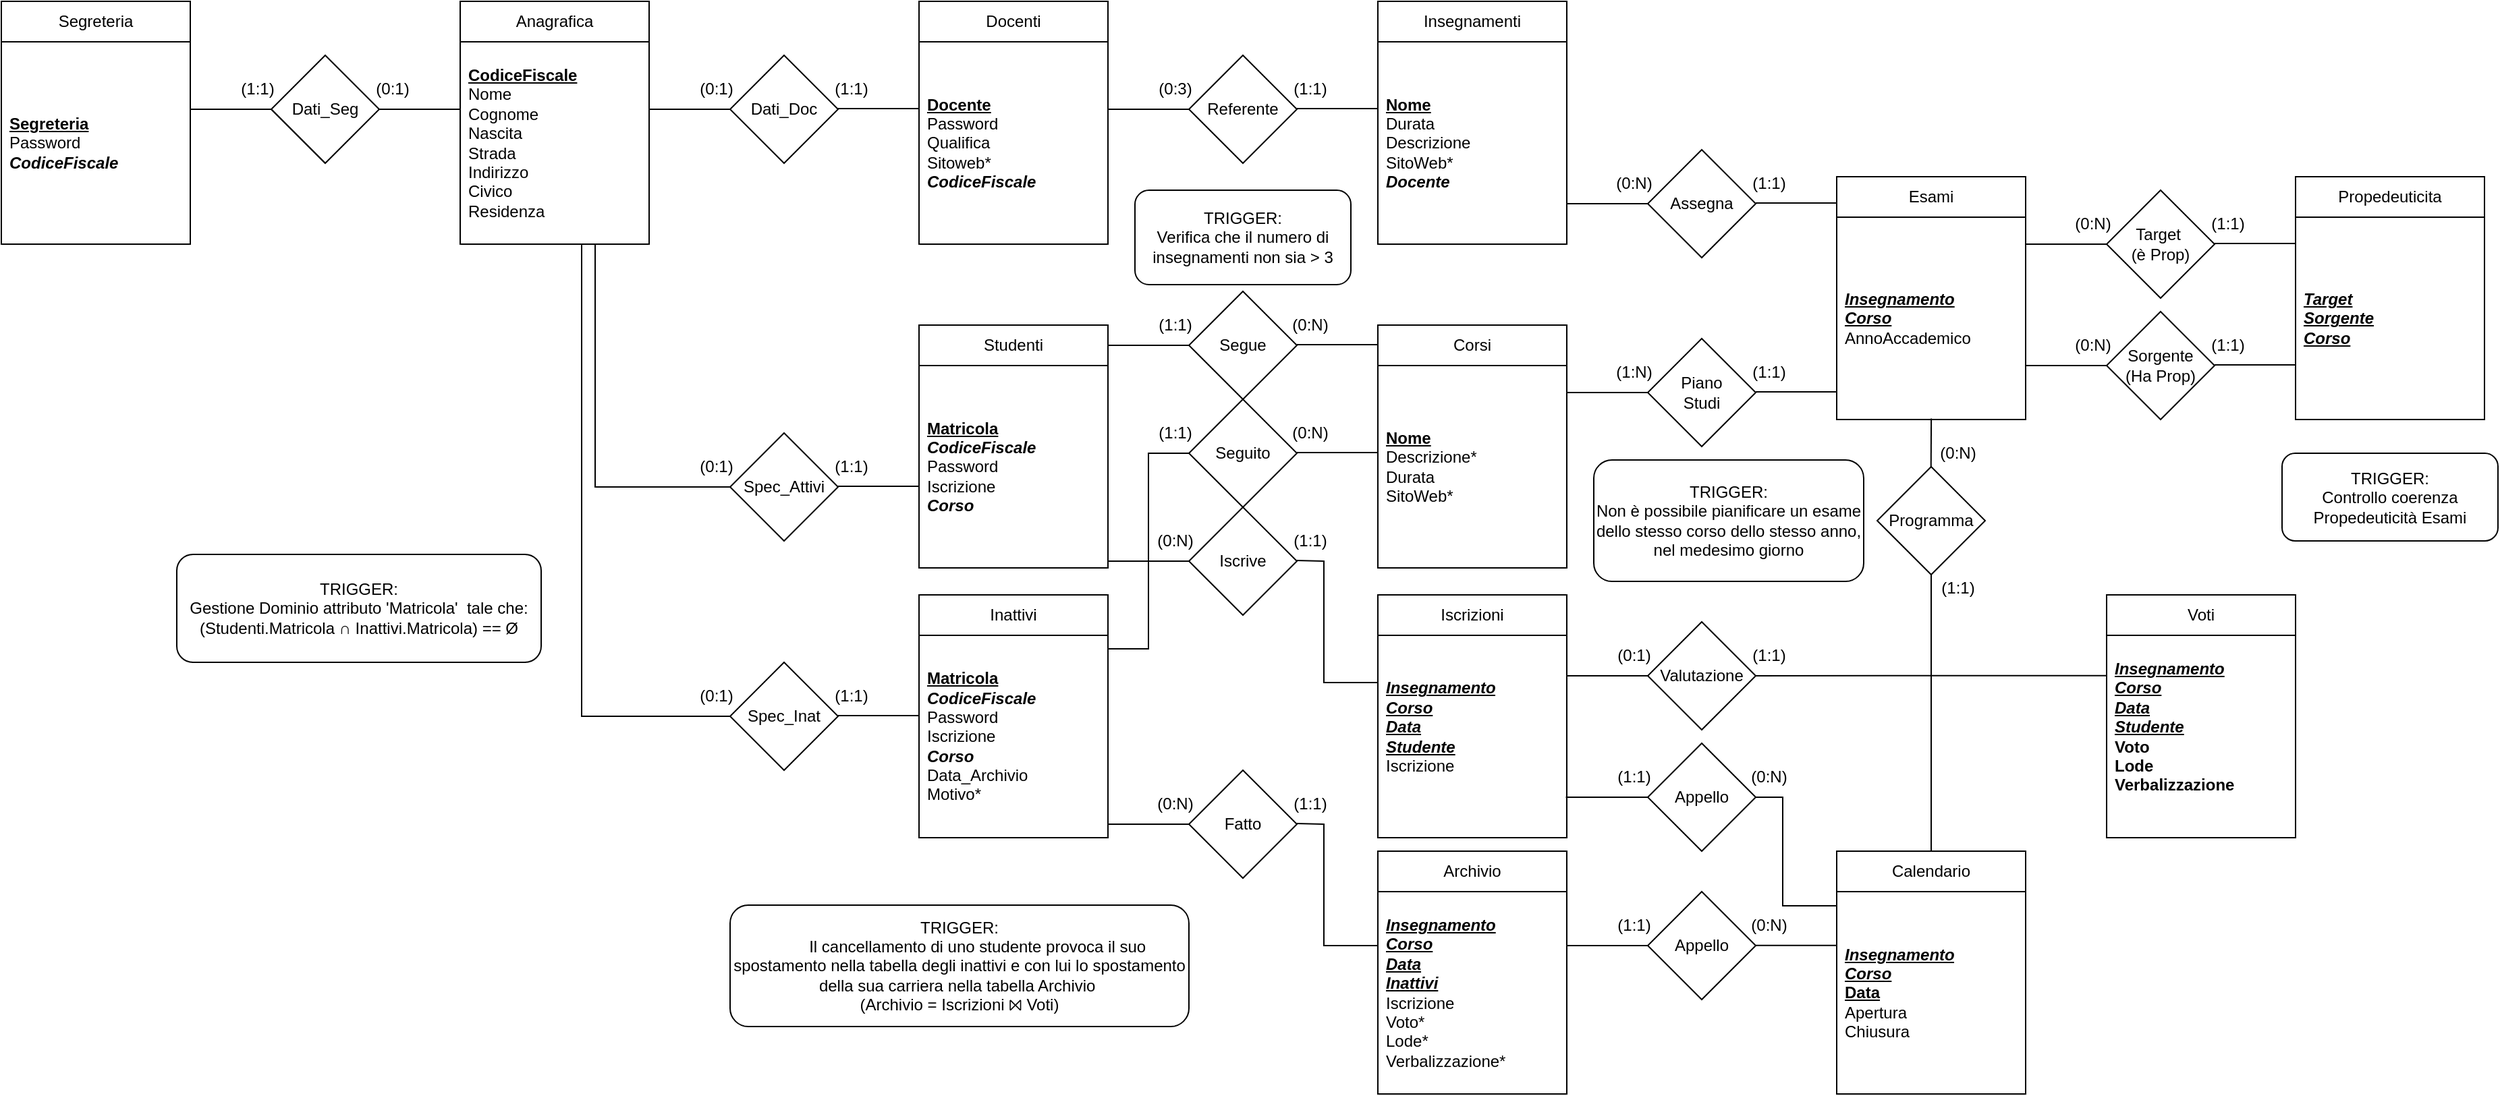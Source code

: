 <mxfile version="21.7.2" type="github">
  <diagram name="Pagina-1" id="aigSdx5Djes0g_Ur09qG">
    <mxGraphModel dx="1687" dy="911" grid="1" gridSize="10" guides="1" tooltips="1" connect="1" arrows="1" fold="1" page="1" pageScale="1" pageWidth="1100" pageHeight="850" math="0" shadow="0">
      <root>
        <mxCell id="0" />
        <mxCell id="1" parent="0" />
        <mxCell id="5jeptjNZS5MFGglba8kD-1" value="Anagrafica" style="swimlane;fontStyle=0;childLayout=stackLayout;horizontal=1;startSize=30;horizontalStack=0;resizeParent=1;resizeParentMax=0;resizeLast=0;collapsible=1;marginBottom=0;whiteSpace=wrap;html=1;" parent="1" vertex="1">
          <mxGeometry x="510" y="20" width="140" height="180" as="geometry" />
        </mxCell>
        <mxCell id="5jeptjNZS5MFGglba8kD-2" value="&lt;div&gt;&lt;u&gt;&lt;b&gt;CodiceFiscale&lt;/b&gt;&lt;/u&gt;&lt;/div&gt;&lt;div&gt;Nome&lt;/div&gt;&lt;div&gt;Cognome&lt;/div&gt;&lt;div&gt;Nascita&lt;/div&gt;&lt;div&gt;Strada&lt;/div&gt;&lt;div&gt;Indirizzo&lt;br&gt;&lt;/div&gt;&lt;div&gt;Civico&lt;/div&gt;&lt;div&gt;Residenza&lt;/div&gt;" style="text;strokeColor=none;fillColor=none;align=left;verticalAlign=middle;spacingLeft=4;spacingRight=4;overflow=hidden;points=[[0,0.5],[1,0.5]];portConstraint=eastwest;rotatable=0;whiteSpace=wrap;html=1;" parent="5jeptjNZS5MFGglba8kD-1" vertex="1">
          <mxGeometry y="30" width="140" height="150" as="geometry" />
        </mxCell>
        <mxCell id="5jeptjNZS5MFGglba8kD-7" value="Corsi" style="swimlane;fontStyle=0;childLayout=stackLayout;horizontal=1;startSize=30;horizontalStack=0;resizeParent=1;resizeParentMax=0;resizeLast=0;collapsible=1;marginBottom=0;whiteSpace=wrap;html=1;" parent="1" vertex="1">
          <mxGeometry x="1190" y="260" width="140" height="180" as="geometry" />
        </mxCell>
        <mxCell id="5jeptjNZS5MFGglba8kD-8" value="&lt;div&gt;&lt;u&gt;&lt;b&gt;Nome&lt;/b&gt;&lt;/u&gt;&lt;/div&gt;&lt;div&gt;Descrizione*&lt;/div&gt;&lt;div&gt;Durata&lt;/div&gt;&lt;div&gt;SitoWeb*&lt;br&gt;&lt;/div&gt;" style="text;strokeColor=none;fillColor=none;align=left;verticalAlign=middle;spacingLeft=4;spacingRight=4;overflow=hidden;points=[[0,0.5],[1,0.5]];portConstraint=eastwest;rotatable=0;whiteSpace=wrap;html=1;" parent="5jeptjNZS5MFGglba8kD-7" vertex="1">
          <mxGeometry y="30" width="140" height="150" as="geometry" />
        </mxCell>
        <mxCell id="5jeptjNZS5MFGglba8kD-9" value="Studenti" style="swimlane;fontStyle=0;childLayout=stackLayout;horizontal=1;startSize=30;horizontalStack=0;resizeParent=1;resizeParentMax=0;resizeLast=0;collapsible=1;marginBottom=0;whiteSpace=wrap;html=1;" parent="1" vertex="1">
          <mxGeometry x="850" y="260" width="140" height="180" as="geometry" />
        </mxCell>
        <mxCell id="icdrcerb1lxKCnP7kqdp-1" value="&lt;div&gt;&lt;u&gt;&lt;b&gt;Matricola&lt;/b&gt;&lt;br&gt;&lt;/u&gt;&lt;/div&gt;&lt;div&gt;&lt;i&gt;&lt;b&gt;CodiceFiscale&lt;u&gt;&lt;br&gt;&lt;/u&gt;&lt;/b&gt;&lt;/i&gt;&lt;/div&gt;&lt;div&gt;&lt;div&gt;Password&lt;br&gt;&lt;/div&gt;&lt;div&gt;Iscrizione&lt;/div&gt;&lt;div&gt;&lt;i&gt;&lt;b&gt;Corso&lt;/b&gt;&lt;/i&gt;&lt;/div&gt;&lt;/div&gt;" style="text;strokeColor=none;fillColor=none;align=left;verticalAlign=middle;spacingLeft=4;spacingRight=4;overflow=hidden;points=[[0,0.5],[1,0.5]];portConstraint=eastwest;rotatable=0;whiteSpace=wrap;html=1;" vertex="1" parent="5jeptjNZS5MFGglba8kD-9">
          <mxGeometry y="30" width="140" height="150" as="geometry" />
        </mxCell>
        <mxCell id="5jeptjNZS5MFGglba8kD-12" value="Segreteria" style="swimlane;fontStyle=0;childLayout=stackLayout;horizontal=1;startSize=30;horizontalStack=0;resizeParent=1;resizeParentMax=0;resizeLast=0;collapsible=1;marginBottom=0;whiteSpace=wrap;html=1;" parent="1" vertex="1">
          <mxGeometry x="170" y="20" width="140" height="180" as="geometry" />
        </mxCell>
        <mxCell id="5jeptjNZS5MFGglba8kD-13" value="&lt;div&gt;&lt;u&gt;&lt;b&gt;Segreteria&lt;/b&gt;&lt;/u&gt;&lt;br&gt;&lt;/div&gt;&lt;div&gt;Password&lt;b&gt;&lt;br&gt;&lt;/b&gt;&lt;/div&gt;&lt;div&gt;&lt;b&gt;&lt;i&gt;CodiceFiscale&lt;/i&gt;&lt;/b&gt;&lt;br&gt;&lt;/div&gt;" style="text;strokeColor=none;fillColor=none;align=left;verticalAlign=middle;spacingLeft=4;spacingRight=4;overflow=hidden;points=[[0,0.5],[1,0.5]];portConstraint=eastwest;rotatable=0;whiteSpace=wrap;html=1;" parent="5jeptjNZS5MFGglba8kD-12" vertex="1">
          <mxGeometry y="30" width="140" height="150" as="geometry" />
        </mxCell>
        <mxCell id="5jeptjNZS5MFGglba8kD-14" value="Docenti" style="swimlane;fontStyle=0;childLayout=stackLayout;horizontal=1;startSize=30;horizontalStack=0;resizeParent=1;resizeParentMax=0;resizeLast=0;collapsible=1;marginBottom=0;whiteSpace=wrap;html=1;" parent="1" vertex="1">
          <mxGeometry x="850" y="20" width="140" height="180" as="geometry" />
        </mxCell>
        <mxCell id="5jeptjNZS5MFGglba8kD-15" value="&lt;div&gt;&lt;u&gt;&lt;b&gt;Docente&lt;/b&gt;&lt;/u&gt;&lt;br&gt;&lt;/div&gt;&lt;div&gt;Password&lt;/div&gt;&lt;div&gt;Qualifica&lt;/div&gt;&lt;div&gt;Sitoweb*&lt;br&gt;&lt;/div&gt;&lt;div&gt;&lt;i&gt;&lt;b&gt;CodiceFiscale&lt;/b&gt;&lt;/i&gt;&lt;br&gt;&lt;/div&gt;" style="text;strokeColor=none;fillColor=none;align=left;verticalAlign=middle;spacingLeft=4;spacingRight=4;overflow=hidden;points=[[0,0.5],[1,0.5]];portConstraint=eastwest;rotatable=0;whiteSpace=wrap;html=1;" parent="5jeptjNZS5MFGglba8kD-14" vertex="1">
          <mxGeometry y="30" width="140" height="150" as="geometry" />
        </mxCell>
        <mxCell id="5jeptjNZS5MFGglba8kD-16" value="Insegnamenti" style="swimlane;fontStyle=0;childLayout=stackLayout;horizontal=1;startSize=30;horizontalStack=0;resizeParent=1;resizeParentMax=0;resizeLast=0;collapsible=1;marginBottom=0;whiteSpace=wrap;html=1;" parent="1" vertex="1">
          <mxGeometry x="1190" y="20" width="140" height="180" as="geometry" />
        </mxCell>
        <mxCell id="5jeptjNZS5MFGglba8kD-17" value="&lt;div&gt;&lt;b&gt;&lt;u&gt;Nome&lt;/u&gt;&lt;/b&gt;&lt;br&gt;&lt;/div&gt;&lt;div&gt;Durata&lt;/div&gt;&lt;div&gt;Descrizione&lt;/div&gt;&lt;div&gt;SitoWeb*&lt;br&gt;&lt;/div&gt;&lt;div&gt;&lt;i&gt;&lt;b&gt;Docente&lt;/b&gt;&lt;/i&gt;&lt;br&gt;&lt;/div&gt;" style="text;strokeColor=none;fillColor=none;align=left;verticalAlign=middle;spacingLeft=4;spacingRight=4;overflow=hidden;points=[[0,0.5],[1,0.5]];portConstraint=eastwest;rotatable=0;whiteSpace=wrap;html=1;" parent="5jeptjNZS5MFGglba8kD-16" vertex="1">
          <mxGeometry y="30" width="140" height="150" as="geometry" />
        </mxCell>
        <mxCell id="5jeptjNZS5MFGglba8kD-18" value="Esami" style="swimlane;fontStyle=0;childLayout=stackLayout;horizontal=1;startSize=30;horizontalStack=0;resizeParent=1;resizeParentMax=0;resizeLast=0;collapsible=1;marginBottom=0;whiteSpace=wrap;html=1;" parent="1" vertex="1">
          <mxGeometry x="1530" y="150" width="140" height="180" as="geometry" />
        </mxCell>
        <mxCell id="5jeptjNZS5MFGglba8kD-19" value="&lt;div&gt;&lt;i&gt;&lt;u&gt;&lt;b&gt;Insegnamento&lt;/b&gt;&lt;/u&gt;&lt;/i&gt;&lt;/div&gt;&lt;div&gt;&lt;i&gt;&lt;u&gt;&lt;b&gt;Corso&lt;/b&gt;&lt;/u&gt;&lt;/i&gt;&lt;/div&gt;&lt;div&gt;AnnoAccademico&lt;br&gt;&lt;/div&gt;" style="text;strokeColor=none;fillColor=none;align=left;verticalAlign=middle;spacingLeft=4;spacingRight=4;overflow=hidden;points=[[0,0.5],[1,0.5]];portConstraint=eastwest;rotatable=0;whiteSpace=wrap;html=1;" parent="5jeptjNZS5MFGglba8kD-18" vertex="1">
          <mxGeometry y="30" width="140" height="150" as="geometry" />
        </mxCell>
        <mxCell id="5jeptjNZS5MFGglba8kD-20" value="Propedeuticita" style="swimlane;fontStyle=0;childLayout=stackLayout;horizontal=1;startSize=30;horizontalStack=0;resizeParent=1;resizeParentMax=0;resizeLast=0;collapsible=1;marginBottom=0;whiteSpace=wrap;html=1;" parent="1" vertex="1">
          <mxGeometry x="1870" y="150" width="140" height="180" as="geometry" />
        </mxCell>
        <mxCell id="5jeptjNZS5MFGglba8kD-21" value="&lt;div&gt;&lt;i&gt;&lt;u&gt;&lt;b&gt;Target&lt;/b&gt;&lt;/u&gt;&lt;/i&gt;&lt;/div&gt;&lt;div&gt;&lt;div&gt;&lt;i&gt;&lt;u&gt;&lt;b&gt;Sorgente&lt;/b&gt;&lt;/u&gt;&lt;/i&gt;&lt;/div&gt;&lt;div&gt;&lt;i&gt;&lt;u&gt;&lt;b&gt;Corso&lt;/b&gt;&lt;/u&gt;&lt;/i&gt;&lt;/div&gt;&lt;/div&gt;" style="text;strokeColor=none;fillColor=none;align=left;verticalAlign=middle;spacingLeft=4;spacingRight=4;overflow=hidden;points=[[0,0.5],[1,0.5]];portConstraint=eastwest;rotatable=0;whiteSpace=wrap;html=1;" parent="5jeptjNZS5MFGglba8kD-20" vertex="1">
          <mxGeometry y="30" width="140" height="150" as="geometry" />
        </mxCell>
        <mxCell id="5jeptjNZS5MFGglba8kD-23" value="Calendario" style="swimlane;fontStyle=0;childLayout=stackLayout;horizontal=1;startSize=30;horizontalStack=0;resizeParent=1;resizeParentMax=0;resizeLast=0;collapsible=1;marginBottom=0;whiteSpace=wrap;html=1;" parent="1" vertex="1">
          <mxGeometry x="1530" y="650" width="140" height="180" as="geometry" />
        </mxCell>
        <mxCell id="5jeptjNZS5MFGglba8kD-24" value="&lt;div&gt;&lt;i&gt;&lt;u&gt;&lt;b&gt;Insegnamento&lt;/b&gt;&lt;/u&gt;&lt;/i&gt;&lt;/div&gt;&lt;div&gt;&lt;i&gt;&lt;u&gt;&lt;b&gt;Corso&lt;br&gt;&lt;/b&gt;&lt;/u&gt;&lt;/i&gt;&lt;/div&gt;&lt;div&gt;&lt;u&gt;&lt;b&gt;Data&lt;/b&gt;&lt;/u&gt;&lt;/div&gt;&lt;div&gt;Apertura&lt;/div&gt;&lt;div&gt;Chiusura&lt;i&gt;&lt;u&gt;&lt;b&gt;&lt;br&gt;&lt;/b&gt;&lt;/u&gt;&lt;/i&gt;&lt;/div&gt;" style="text;strokeColor=none;fillColor=none;align=left;verticalAlign=middle;spacingLeft=4;spacingRight=4;overflow=hidden;points=[[0,0.5],[1,0.5]];portConstraint=eastwest;rotatable=0;whiteSpace=wrap;html=1;" parent="5jeptjNZS5MFGglba8kD-23" vertex="1">
          <mxGeometry y="30" width="140" height="150" as="geometry" />
        </mxCell>
        <mxCell id="5jeptjNZS5MFGglba8kD-25" value="Iscrizioni" style="swimlane;fontStyle=0;childLayout=stackLayout;horizontal=1;startSize=30;horizontalStack=0;resizeParent=1;resizeParentMax=0;resizeLast=0;collapsible=1;marginBottom=0;whiteSpace=wrap;html=1;" parent="1" vertex="1">
          <mxGeometry x="1190" y="460" width="140" height="180" as="geometry" />
        </mxCell>
        <mxCell id="5jeptjNZS5MFGglba8kD-26" value="&lt;div&gt;&lt;i&gt;&lt;u&gt;&lt;b&gt;Insegnamento&lt;/b&gt;&lt;/u&gt;&lt;/i&gt;&lt;/div&gt;&lt;div&gt;&lt;i&gt;&lt;u&gt;&lt;b&gt;Corso&lt;br&gt;&lt;/b&gt;&lt;/u&gt;&lt;/i&gt;&lt;/div&gt;&lt;div&gt;&lt;i&gt;&lt;u&gt;&lt;b&gt;Data&lt;/b&gt;&lt;/u&gt;&lt;/i&gt;&lt;/div&gt;&lt;div&gt;&lt;i&gt;&lt;u&gt;&lt;b&gt;Studente&lt;br&gt;&lt;/b&gt;&lt;/u&gt;&lt;/i&gt;&lt;/div&gt;&lt;div&gt;Iscrizione&lt;/div&gt;&lt;div&gt;&lt;br&gt;&lt;/div&gt;" style="text;strokeColor=none;fillColor=none;align=left;verticalAlign=middle;spacingLeft=4;spacingRight=4;overflow=hidden;points=[[0,0.5],[1,0.5]];portConstraint=eastwest;rotatable=0;whiteSpace=wrap;html=1;" parent="5jeptjNZS5MFGglba8kD-25" vertex="1">
          <mxGeometry y="30" width="140" height="150" as="geometry" />
        </mxCell>
        <mxCell id="5jeptjNZS5MFGglba8kD-27" value="Inattivi" style="swimlane;fontStyle=0;childLayout=stackLayout;horizontal=1;startSize=30;horizontalStack=0;resizeParent=1;resizeParentMax=0;resizeLast=0;collapsible=1;marginBottom=0;whiteSpace=wrap;html=1;" parent="1" vertex="1">
          <mxGeometry x="850" y="460" width="140" height="180" as="geometry" />
        </mxCell>
        <mxCell id="5jeptjNZS5MFGglba8kD-28" value="&lt;div&gt;&lt;div&gt;&lt;u&gt;&lt;b&gt;Matricola&lt;/b&gt;&lt;br&gt;&lt;/u&gt;&lt;/div&gt;&lt;div&gt;&lt;i&gt;&lt;b&gt;CodiceFiscale&lt;u&gt;&lt;br&gt;&lt;/u&gt;&lt;/b&gt;&lt;/i&gt;&lt;/div&gt;&lt;div&gt;&lt;div&gt;Password&lt;br&gt;&lt;/div&gt;&lt;div&gt;Iscrizione&lt;/div&gt;&lt;div&gt;&lt;i&gt;&lt;b&gt;Corso&lt;/b&gt;&lt;/i&gt;&lt;/div&gt;&lt;/div&gt;&lt;/div&gt;&lt;div&gt;Data_Archivio&lt;/div&gt;&lt;div&gt;Motivo*&lt;br&gt;&lt;/div&gt;" style="text;strokeColor=none;fillColor=none;align=left;verticalAlign=middle;spacingLeft=4;spacingRight=4;overflow=hidden;points=[[0,0.5],[1,0.5]];portConstraint=eastwest;rotatable=0;whiteSpace=wrap;html=1;" parent="5jeptjNZS5MFGglba8kD-27" vertex="1">
          <mxGeometry y="30" width="140" height="150" as="geometry" />
        </mxCell>
        <mxCell id="5jeptjNZS5MFGglba8kD-29" value="Archivio" style="swimlane;fontStyle=0;childLayout=stackLayout;horizontal=1;startSize=30;horizontalStack=0;resizeParent=1;resizeParentMax=0;resizeLast=0;collapsible=1;marginBottom=0;whiteSpace=wrap;html=1;" parent="1" vertex="1">
          <mxGeometry x="1190" y="650" width="140" height="180" as="geometry" />
        </mxCell>
        <mxCell id="5jeptjNZS5MFGglba8kD-30" value="&lt;div&gt;&lt;i&gt;&lt;u&gt;&lt;b&gt;Insegnamento&lt;/b&gt;&lt;/u&gt;&lt;/i&gt;&lt;/div&gt;&lt;div&gt;&lt;i&gt;&lt;u&gt;&lt;b&gt;Corso&lt;br&gt;&lt;/b&gt;&lt;/u&gt;&lt;/i&gt;&lt;/div&gt;&lt;div&gt;&lt;i&gt;&lt;u&gt;&lt;b&gt;Data&lt;/b&gt;&lt;/u&gt;&lt;/i&gt;&lt;/div&gt;&lt;div&gt;&lt;i&gt;&lt;u&gt;&lt;b&gt;Inattivi&lt;br&gt;&lt;/b&gt;&lt;/u&gt;&lt;/i&gt;&lt;/div&gt;&lt;div&gt;Iscrizione&lt;i&gt;&lt;u&gt;&lt;b&gt;&lt;br&gt;&lt;/b&gt;&lt;/u&gt;&lt;/i&gt;&lt;/div&gt;&lt;div&gt;Voto*&lt;/div&gt;&lt;div&gt;Lode*&lt;/div&gt;&lt;div&gt;Verbalizzazione*&lt;i&gt;&lt;u&gt;&lt;b&gt;&lt;br&gt;&lt;/b&gt;&lt;/u&gt;&lt;/i&gt;&lt;/div&gt;" style="text;strokeColor=none;fillColor=none;align=left;verticalAlign=middle;spacingLeft=4;spacingRight=4;overflow=hidden;points=[[0,0.5],[1,0.5]];portConstraint=eastwest;rotatable=0;whiteSpace=wrap;html=1;" parent="5jeptjNZS5MFGglba8kD-29" vertex="1">
          <mxGeometry y="30" width="140" height="150" as="geometry" />
        </mxCell>
        <mxCell id="5jeptjNZS5MFGglba8kD-32" value="Dati_Doc" style="rhombus;whiteSpace=wrap;html=1;" parent="1" vertex="1">
          <mxGeometry x="710" y="60" width="80" height="80" as="geometry" />
        </mxCell>
        <mxCell id="5jeptjNZS5MFGglba8kD-33" value="" style="endArrow=none;html=1;rounded=0;" parent="1" target="5jeptjNZS5MFGglba8kD-32" edge="1">
          <mxGeometry width="50" height="50" relative="1" as="geometry">
            <mxPoint x="650" y="100" as="sourcePoint" />
            <mxPoint x="700" y="50" as="targetPoint" />
          </mxGeometry>
        </mxCell>
        <mxCell id="5jeptjNZS5MFGglba8kD-34" value="" style="endArrow=none;html=1;rounded=0;" parent="1" edge="1">
          <mxGeometry width="50" height="50" relative="1" as="geometry">
            <mxPoint x="790" y="99.52" as="sourcePoint" />
            <mxPoint x="850" y="99.52" as="targetPoint" />
          </mxGeometry>
        </mxCell>
        <mxCell id="5jeptjNZS5MFGglba8kD-35" value="" style="endArrow=none;html=1;rounded=0;" parent="1" edge="1">
          <mxGeometry width="50" height="50" relative="1" as="geometry">
            <mxPoint x="610" y="200" as="sourcePoint" />
            <mxPoint x="710" y="380" as="targetPoint" />
            <Array as="points">
              <mxPoint x="610" y="380" />
              <mxPoint x="680" y="380" />
            </Array>
          </mxGeometry>
        </mxCell>
        <mxCell id="5jeptjNZS5MFGglba8kD-36" value="Spec_Attivi" style="rhombus;whiteSpace=wrap;html=1;" parent="1" vertex="1">
          <mxGeometry x="710" y="340" width="80" height="80" as="geometry" />
        </mxCell>
        <mxCell id="5jeptjNZS5MFGglba8kD-37" value="" style="endArrow=none;html=1;rounded=0;" parent="1" edge="1">
          <mxGeometry width="50" height="50" relative="1" as="geometry">
            <mxPoint x="790" y="379.52" as="sourcePoint" />
            <mxPoint x="850" y="379.52" as="targetPoint" />
          </mxGeometry>
        </mxCell>
        <mxCell id="5jeptjNZS5MFGglba8kD-40" value="Referente" style="rhombus;whiteSpace=wrap;html=1;" parent="1" vertex="1">
          <mxGeometry x="1050" y="60" width="80" height="80" as="geometry" />
        </mxCell>
        <mxCell id="5jeptjNZS5MFGglba8kD-41" value="" style="endArrow=none;html=1;rounded=0;" parent="1" target="5jeptjNZS5MFGglba8kD-40" edge="1">
          <mxGeometry width="50" height="50" relative="1" as="geometry">
            <mxPoint x="990" y="100" as="sourcePoint" />
            <mxPoint x="1040" y="50" as="targetPoint" />
          </mxGeometry>
        </mxCell>
        <mxCell id="5jeptjNZS5MFGglba8kD-42" value="" style="endArrow=none;html=1;rounded=0;" parent="1" edge="1">
          <mxGeometry width="50" height="50" relative="1" as="geometry">
            <mxPoint x="1130" y="99.52" as="sourcePoint" />
            <mxPoint x="1190" y="99.52" as="targetPoint" />
          </mxGeometry>
        </mxCell>
        <mxCell id="5jeptjNZS5MFGglba8kD-43" value="Assegna" style="rhombus;whiteSpace=wrap;html=1;" parent="1" vertex="1">
          <mxGeometry x="1390" y="130" width="80" height="80" as="geometry" />
        </mxCell>
        <mxCell id="5jeptjNZS5MFGglba8kD-44" value="" style="endArrow=none;html=1;rounded=0;" parent="1" target="5jeptjNZS5MFGglba8kD-43" edge="1">
          <mxGeometry width="50" height="50" relative="1" as="geometry">
            <mxPoint x="1330" y="170" as="sourcePoint" />
            <mxPoint x="1380" y="120" as="targetPoint" />
          </mxGeometry>
        </mxCell>
        <mxCell id="5jeptjNZS5MFGglba8kD-45" value="" style="endArrow=none;html=1;rounded=0;" parent="1" edge="1">
          <mxGeometry width="50" height="50" relative="1" as="geometry">
            <mxPoint x="1470" y="169.52" as="sourcePoint" />
            <mxPoint x="1530" y="169.52" as="targetPoint" />
          </mxGeometry>
        </mxCell>
        <mxCell id="5jeptjNZS5MFGglba8kD-46" value="&lt;div&gt;Piano&lt;/div&gt;&lt;div&gt;Studi&lt;br&gt;&lt;/div&gt;" style="rhombus;whiteSpace=wrap;html=1;" parent="1" vertex="1">
          <mxGeometry x="1390" y="270" width="80" height="80" as="geometry" />
        </mxCell>
        <mxCell id="5jeptjNZS5MFGglba8kD-47" value="" style="endArrow=none;html=1;rounded=0;" parent="1" target="5jeptjNZS5MFGglba8kD-46" edge="1">
          <mxGeometry width="50" height="50" relative="1" as="geometry">
            <mxPoint x="1330" y="310" as="sourcePoint" />
            <mxPoint x="1380" y="260" as="targetPoint" />
          </mxGeometry>
        </mxCell>
        <mxCell id="5jeptjNZS5MFGglba8kD-48" value="" style="endArrow=none;html=1;rounded=0;" parent="1" edge="1">
          <mxGeometry width="50" height="50" relative="1" as="geometry">
            <mxPoint x="1470" y="309.52" as="sourcePoint" />
            <mxPoint x="1530" y="309.52" as="targetPoint" />
          </mxGeometry>
        </mxCell>
        <mxCell id="5jeptjNZS5MFGglba8kD-49" value="&lt;div&gt;Target&amp;nbsp;&lt;/div&gt;&lt;div&gt;(è Prop)&lt;/div&gt;" style="rhombus;whiteSpace=wrap;html=1;" parent="1" vertex="1">
          <mxGeometry x="1730" y="160" width="80" height="80" as="geometry" />
        </mxCell>
        <mxCell id="5jeptjNZS5MFGglba8kD-50" value="" style="endArrow=none;html=1;rounded=0;" parent="1" target="5jeptjNZS5MFGglba8kD-49" edge="1">
          <mxGeometry width="50" height="50" relative="1" as="geometry">
            <mxPoint x="1670" y="200" as="sourcePoint" />
            <mxPoint x="1720" y="150" as="targetPoint" />
          </mxGeometry>
        </mxCell>
        <mxCell id="5jeptjNZS5MFGglba8kD-51" value="" style="endArrow=none;html=1;rounded=0;" parent="1" edge="1">
          <mxGeometry width="50" height="50" relative="1" as="geometry">
            <mxPoint x="1810" y="199.52" as="sourcePoint" />
            <mxPoint x="1870" y="199.52" as="targetPoint" />
          </mxGeometry>
        </mxCell>
        <mxCell id="5jeptjNZS5MFGglba8kD-52" value="Segue" style="rhombus;whiteSpace=wrap;html=1;" parent="1" vertex="1">
          <mxGeometry x="1050" y="235" width="80" height="80" as="geometry" />
        </mxCell>
        <mxCell id="5jeptjNZS5MFGglba8kD-53" value="" style="endArrow=none;html=1;rounded=0;" parent="1" target="5jeptjNZS5MFGglba8kD-52" edge="1">
          <mxGeometry width="50" height="50" relative="1" as="geometry">
            <mxPoint x="990" y="275" as="sourcePoint" />
            <mxPoint x="1040" y="225" as="targetPoint" />
          </mxGeometry>
        </mxCell>
        <mxCell id="5jeptjNZS5MFGglba8kD-54" value="" style="endArrow=none;html=1;rounded=0;" parent="1" edge="1">
          <mxGeometry width="50" height="50" relative="1" as="geometry">
            <mxPoint x="1130" y="274.52" as="sourcePoint" />
            <mxPoint x="1190" y="274.52" as="targetPoint" />
          </mxGeometry>
        </mxCell>
        <mxCell id="5jeptjNZS5MFGglba8kD-55" value="Spec_Inat" style="rhombus;whiteSpace=wrap;html=1;" parent="1" vertex="1">
          <mxGeometry x="710" y="510" width="80" height="80" as="geometry" />
        </mxCell>
        <mxCell id="5jeptjNZS5MFGglba8kD-57" value="" style="endArrow=none;html=1;rounded=0;" parent="1" edge="1">
          <mxGeometry width="50" height="50" relative="1" as="geometry">
            <mxPoint x="790" y="549.52" as="sourcePoint" />
            <mxPoint x="850" y="549.52" as="targetPoint" />
          </mxGeometry>
        </mxCell>
        <mxCell id="5jeptjNZS5MFGglba8kD-58" value="Iscrive" style="rhombus;whiteSpace=wrap;html=1;" parent="1" vertex="1">
          <mxGeometry x="1050" y="395" width="80" height="80" as="geometry" />
        </mxCell>
        <mxCell id="5jeptjNZS5MFGglba8kD-59" value="" style="endArrow=none;html=1;rounded=0;" parent="1" target="5jeptjNZS5MFGglba8kD-58" edge="1">
          <mxGeometry width="50" height="50" relative="1" as="geometry">
            <mxPoint x="990" y="435" as="sourcePoint" />
            <mxPoint x="1040" y="385" as="targetPoint" />
          </mxGeometry>
        </mxCell>
        <mxCell id="5jeptjNZS5MFGglba8kD-60" value="" style="endArrow=none;html=1;rounded=0;" parent="1" edge="1">
          <mxGeometry width="50" height="50" relative="1" as="geometry">
            <mxPoint x="1130" y="434.52" as="sourcePoint" />
            <mxPoint x="1190" y="525" as="targetPoint" />
            <Array as="points">
              <mxPoint x="1150" y="435" />
              <mxPoint x="1150" y="525" />
            </Array>
          </mxGeometry>
        </mxCell>
        <mxCell id="5jeptjNZS5MFGglba8kD-64" value="Fatto" style="rhombus;whiteSpace=wrap;html=1;" parent="1" vertex="1">
          <mxGeometry x="1050" y="590" width="80" height="80" as="geometry" />
        </mxCell>
        <mxCell id="5jeptjNZS5MFGglba8kD-65" value="" style="endArrow=none;html=1;rounded=0;" parent="1" target="5jeptjNZS5MFGglba8kD-64" edge="1">
          <mxGeometry width="50" height="50" relative="1" as="geometry">
            <mxPoint x="990" y="630" as="sourcePoint" />
            <mxPoint x="1040" y="580" as="targetPoint" />
          </mxGeometry>
        </mxCell>
        <mxCell id="5jeptjNZS5MFGglba8kD-66" value="" style="endArrow=none;html=1;rounded=0;" parent="1" edge="1">
          <mxGeometry width="50" height="50" relative="1" as="geometry">
            <mxPoint x="1130" y="629.52" as="sourcePoint" />
            <mxPoint x="1190" y="720" as="targetPoint" />
            <Array as="points">
              <mxPoint x="1150" y="630" />
              <mxPoint x="1150" y="720" />
            </Array>
          </mxGeometry>
        </mxCell>
        <mxCell id="5jeptjNZS5MFGglba8kD-69" value="Appello" style="rhombus;whiteSpace=wrap;html=1;" parent="1" vertex="1">
          <mxGeometry x="1390" y="570" width="80" height="80" as="geometry" />
        </mxCell>
        <mxCell id="5jeptjNZS5MFGglba8kD-70" value="" style="endArrow=none;html=1;rounded=0;exitX=0.995;exitY=0.8;exitDx=0;exitDy=0;exitPerimeter=0;" parent="1" source="5jeptjNZS5MFGglba8kD-26" target="5jeptjNZS5MFGglba8kD-69" edge="1">
          <mxGeometry width="50" height="50" relative="1" as="geometry">
            <mxPoint x="1330" y="550" as="sourcePoint" />
            <mxPoint x="1380" y="500" as="targetPoint" />
          </mxGeometry>
        </mxCell>
        <mxCell id="5jeptjNZS5MFGglba8kD-71" value="" style="endArrow=none;html=1;rounded=0;exitX=1;exitY=0.5;exitDx=0;exitDy=0;" parent="1" source="5jeptjNZS5MFGglba8kD-69" edge="1">
          <mxGeometry width="50" height="50" relative="1" as="geometry">
            <mxPoint x="1470" y="640" as="sourcePoint" />
            <mxPoint x="1530" y="690.48" as="targetPoint" />
            <Array as="points">
              <mxPoint x="1490" y="610" />
              <mxPoint x="1490" y="690.48" />
            </Array>
          </mxGeometry>
        </mxCell>
        <mxCell id="5jeptjNZS5MFGglba8kD-72" value="Appello" style="rhombus;whiteSpace=wrap;html=1;" parent="1" vertex="1">
          <mxGeometry x="1390" y="680" width="80" height="80" as="geometry" />
        </mxCell>
        <mxCell id="5jeptjNZS5MFGglba8kD-73" value="" style="endArrow=none;html=1;rounded=0;" parent="1" target="5jeptjNZS5MFGglba8kD-72" edge="1">
          <mxGeometry width="50" height="50" relative="1" as="geometry">
            <mxPoint x="1330" y="720" as="sourcePoint" />
            <mxPoint x="1380" y="670" as="targetPoint" />
          </mxGeometry>
        </mxCell>
        <mxCell id="5jeptjNZS5MFGglba8kD-75" value="Programma" style="rhombus;whiteSpace=wrap;html=1;rotation=0;" parent="1" vertex="1">
          <mxGeometry x="1560" y="365" width="80" height="80" as="geometry" />
        </mxCell>
        <mxCell id="5jeptjNZS5MFGglba8kD-76" value="" style="endArrow=none;html=1;rounded=0;exitX=0.5;exitY=0;exitDx=0;exitDy=0;" parent="1" source="5jeptjNZS5MFGglba8kD-23" target="5jeptjNZS5MFGglba8kD-75" edge="1">
          <mxGeometry width="50" height="50" relative="1" as="geometry">
            <mxPoint x="1680" y="470" as="sourcePoint" />
            <mxPoint x="1630" y="350" as="targetPoint" />
          </mxGeometry>
        </mxCell>
        <mxCell id="5jeptjNZS5MFGglba8kD-77" value="" style="endArrow=none;html=1;rounded=0;exitX=0;exitY=0.5;exitDx=0;exitDy=0;" parent="1" edge="1">
          <mxGeometry width="50" height="50" relative="1" as="geometry">
            <mxPoint x="1599.87" y="365.0" as="sourcePoint" />
            <mxPoint x="1600.05" y="329.2" as="targetPoint" />
          </mxGeometry>
        </mxCell>
        <mxCell id="5jeptjNZS5MFGglba8kD-80" value="Dati_Seg" style="rhombus;whiteSpace=wrap;html=1;" parent="1" vertex="1">
          <mxGeometry x="370" y="60" width="80" height="80" as="geometry" />
        </mxCell>
        <mxCell id="5jeptjNZS5MFGglba8kD-83" value="" style="endArrow=none;html=1;rounded=0;entryX=0.5;entryY=1;entryDx=0;entryDy=0;" parent="1" target="5jeptjNZS5MFGglba8kD-80" edge="1">
          <mxGeometry width="50" height="50" relative="1" as="geometry">
            <mxPoint x="310" y="100" as="sourcePoint" />
            <mxPoint x="390" y="80" as="targetPoint" />
            <Array as="points">
              <mxPoint x="370" y="100" />
            </Array>
          </mxGeometry>
        </mxCell>
        <mxCell id="5jeptjNZS5MFGglba8kD-84" value="Voti" style="swimlane;fontStyle=0;childLayout=stackLayout;horizontal=1;startSize=30;horizontalStack=0;resizeParent=1;resizeParentMax=0;resizeLast=0;collapsible=1;marginBottom=0;whiteSpace=wrap;html=1;" parent="1" vertex="1">
          <mxGeometry x="1730" y="460" width="140" height="180" as="geometry" />
        </mxCell>
        <mxCell id="5jeptjNZS5MFGglba8kD-85" value="&lt;div&gt;&lt;i&gt;&lt;u&gt;&lt;b&gt;Insegnamento&lt;/b&gt;&lt;/u&gt;&lt;/i&gt;&lt;/div&gt;&lt;div&gt;&lt;i&gt;&lt;u&gt;&lt;b&gt;Corso&lt;br&gt;&lt;/b&gt;&lt;/u&gt;&lt;/i&gt;&lt;/div&gt;&lt;div&gt;&lt;i&gt;&lt;u&gt;&lt;b&gt;Data&lt;/b&gt;&lt;/u&gt;&lt;/i&gt;&lt;/div&gt;&lt;div&gt;&lt;i&gt;&lt;u&gt;&lt;b&gt;Studente&lt;br&gt;&lt;/b&gt;&lt;/u&gt;&lt;/i&gt;&lt;/div&gt;&lt;div&gt;&lt;b&gt;Voto&lt;br&gt;&lt;/b&gt;&lt;/div&gt;&lt;div&gt;&lt;b&gt;Lode&lt;/b&gt;&lt;/div&gt;&lt;div&gt;&lt;b&gt;Verbalizzazione&lt;br&gt;&lt;/b&gt;&lt;/div&gt;&lt;div&gt;&lt;br&gt;&lt;/div&gt;" style="text;strokeColor=none;fillColor=none;align=left;verticalAlign=middle;spacingLeft=4;spacingRight=4;overflow=hidden;points=[[0,0.5],[1,0.5]];portConstraint=eastwest;rotatable=0;whiteSpace=wrap;html=1;" parent="5jeptjNZS5MFGglba8kD-84" vertex="1">
          <mxGeometry y="30" width="140" height="150" as="geometry" />
        </mxCell>
        <mxCell id="5jeptjNZS5MFGglba8kD-86" value="" style="endArrow=none;html=1;rounded=0;" parent="1" edge="1">
          <mxGeometry width="50" height="50" relative="1" as="geometry">
            <mxPoint x="1470" y="719.84" as="sourcePoint" />
            <mxPoint x="1530" y="719.84" as="targetPoint" />
          </mxGeometry>
        </mxCell>
        <mxCell id="5jeptjNZS5MFGglba8kD-87" value="Valutazione" style="rhombus;whiteSpace=wrap;html=1;" parent="1" vertex="1">
          <mxGeometry x="1390" y="480" width="80" height="80" as="geometry" />
        </mxCell>
        <mxCell id="5jeptjNZS5MFGglba8kD-88" value="" style="endArrow=none;html=1;rounded=0;" parent="1" target="5jeptjNZS5MFGglba8kD-87" edge="1">
          <mxGeometry width="50" height="50" relative="1" as="geometry">
            <mxPoint x="1330" y="520" as="sourcePoint" />
            <mxPoint x="1380" y="470" as="targetPoint" />
          </mxGeometry>
        </mxCell>
        <mxCell id="5jeptjNZS5MFGglba8kD-89" value="" style="endArrow=none;html=1;rounded=0;" parent="1" edge="1">
          <mxGeometry width="50" height="50" relative="1" as="geometry">
            <mxPoint x="1470" y="520" as="sourcePoint" />
            <mxPoint x="1730" y="519.83" as="targetPoint" />
          </mxGeometry>
        </mxCell>
        <mxCell id="5jeptjNZS5MFGglba8kD-90" value="&lt;div&gt;Sorgente&lt;/div&gt;&lt;div&gt;(Ha Prop)&lt;br&gt;&lt;/div&gt;" style="rhombus;whiteSpace=wrap;html=1;" parent="1" vertex="1">
          <mxGeometry x="1730" y="250" width="80" height="80" as="geometry" />
        </mxCell>
        <mxCell id="5jeptjNZS5MFGglba8kD-91" value="" style="endArrow=none;html=1;rounded=0;" parent="1" target="5jeptjNZS5MFGglba8kD-90" edge="1">
          <mxGeometry width="50" height="50" relative="1" as="geometry">
            <mxPoint x="1670" y="290" as="sourcePoint" />
            <mxPoint x="1720" y="240" as="targetPoint" />
          </mxGeometry>
        </mxCell>
        <mxCell id="5jeptjNZS5MFGglba8kD-92" value="" style="endArrow=none;html=1;rounded=0;" parent="1" edge="1">
          <mxGeometry width="50" height="50" relative="1" as="geometry">
            <mxPoint x="1810" y="289.52" as="sourcePoint" />
            <mxPoint x="1870" y="289.52" as="targetPoint" />
          </mxGeometry>
        </mxCell>
        <mxCell id="5jeptjNZS5MFGglba8kD-93" value="(0:1)" style="text;html=1;strokeColor=none;fillColor=none;align=center;verticalAlign=middle;whiteSpace=wrap;rounded=0;" parent="1" vertex="1">
          <mxGeometry x="670" y="70" width="60" height="30" as="geometry" />
        </mxCell>
        <mxCell id="5jeptjNZS5MFGglba8kD-94" value="(0:1)" style="text;html=1;strokeColor=none;fillColor=none;align=center;verticalAlign=middle;whiteSpace=wrap;rounded=0;" parent="1" vertex="1">
          <mxGeometry x="670" y="350" width="60" height="30" as="geometry" />
        </mxCell>
        <mxCell id="5jeptjNZS5MFGglba8kD-96" value="(0:1)" style="text;html=1;strokeColor=none;fillColor=none;align=center;verticalAlign=middle;whiteSpace=wrap;rounded=0;" parent="1" vertex="1">
          <mxGeometry x="670" y="520" width="60" height="30" as="geometry" />
        </mxCell>
        <mxCell id="5jeptjNZS5MFGglba8kD-97" value="(0:1)" style="text;html=1;strokeColor=none;fillColor=none;align=center;verticalAlign=middle;whiteSpace=wrap;rounded=0;" parent="1" vertex="1">
          <mxGeometry x="430" y="70" width="60" height="30" as="geometry" />
        </mxCell>
        <mxCell id="5jeptjNZS5MFGglba8kD-98" value="(1:1)" style="text;html=1;strokeColor=none;fillColor=none;align=center;verticalAlign=middle;whiteSpace=wrap;rounded=0;" parent="1" vertex="1">
          <mxGeometry x="770" y="70" width="60" height="30" as="geometry" />
        </mxCell>
        <mxCell id="5jeptjNZS5MFGglba8kD-99" value="(1:1)" style="text;html=1;strokeColor=none;fillColor=none;align=center;verticalAlign=middle;whiteSpace=wrap;rounded=0;" parent="1" vertex="1">
          <mxGeometry x="770" y="350" width="60" height="30" as="geometry" />
        </mxCell>
        <mxCell id="5jeptjNZS5MFGglba8kD-101" value="(1:1)" style="text;html=1;strokeColor=none;fillColor=none;align=center;verticalAlign=middle;whiteSpace=wrap;rounded=0;" parent="1" vertex="1">
          <mxGeometry x="770" y="520" width="60" height="30" as="geometry" />
        </mxCell>
        <mxCell id="5jeptjNZS5MFGglba8kD-102" value="(1:1)" style="text;html=1;strokeColor=none;fillColor=none;align=center;verticalAlign=middle;whiteSpace=wrap;rounded=0;" parent="1" vertex="1">
          <mxGeometry x="330" y="70" width="60" height="30" as="geometry" />
        </mxCell>
        <mxCell id="5jeptjNZS5MFGglba8kD-103" value="(0:3)" style="text;html=1;strokeColor=none;fillColor=none;align=center;verticalAlign=middle;whiteSpace=wrap;rounded=0;" parent="1" vertex="1">
          <mxGeometry x="1010" y="70" width="60" height="30" as="geometry" />
        </mxCell>
        <mxCell id="5jeptjNZS5MFGglba8kD-104" value="(1:1)" style="text;html=1;strokeColor=none;fillColor=none;align=center;verticalAlign=middle;whiteSpace=wrap;rounded=0;" parent="1" vertex="1">
          <mxGeometry x="1110" y="70" width="60" height="30" as="geometry" />
        </mxCell>
        <mxCell id="5jeptjNZS5MFGglba8kD-105" value="(1:1)" style="text;html=1;strokeColor=none;fillColor=none;align=center;verticalAlign=middle;whiteSpace=wrap;rounded=0;" parent="1" vertex="1">
          <mxGeometry x="1010" y="245" width="60" height="30" as="geometry" />
        </mxCell>
        <mxCell id="5jeptjNZS5MFGglba8kD-106" value="(0:N)" style="text;html=1;strokeColor=none;fillColor=none;align=center;verticalAlign=middle;whiteSpace=wrap;rounded=0;" parent="1" vertex="1">
          <mxGeometry x="1110" y="245" width="60" height="30" as="geometry" />
        </mxCell>
        <mxCell id="5jeptjNZS5MFGglba8kD-107" value="(0:N)" style="text;html=1;strokeColor=none;fillColor=none;align=center;verticalAlign=middle;whiteSpace=wrap;rounded=0;" parent="1" vertex="1">
          <mxGeometry x="1010" y="405" width="60" height="30" as="geometry" />
        </mxCell>
        <mxCell id="5jeptjNZS5MFGglba8kD-108" value="(1:1)" style="text;html=1;strokeColor=none;fillColor=none;align=center;verticalAlign=middle;whiteSpace=wrap;rounded=0;" parent="1" vertex="1">
          <mxGeometry x="1110" y="405" width="60" height="30" as="geometry" />
        </mxCell>
        <mxCell id="5jeptjNZS5MFGglba8kD-109" value="(0:N)" style="text;html=1;strokeColor=none;fillColor=none;align=center;verticalAlign=middle;whiteSpace=wrap;rounded=0;" parent="1" vertex="1">
          <mxGeometry x="1010" y="600" width="60" height="30" as="geometry" />
        </mxCell>
        <mxCell id="5jeptjNZS5MFGglba8kD-110" value="(1:1)" style="text;html=1;strokeColor=none;fillColor=none;align=center;verticalAlign=middle;whiteSpace=wrap;rounded=0;" parent="1" vertex="1">
          <mxGeometry x="1110" y="600" width="60" height="30" as="geometry" />
        </mxCell>
        <mxCell id="5jeptjNZS5MFGglba8kD-111" value="(0:N)" style="text;html=1;strokeColor=none;fillColor=none;align=center;verticalAlign=middle;whiteSpace=wrap;rounded=0;" parent="1" vertex="1">
          <mxGeometry x="1350" y="140" width="60" height="30" as="geometry" />
        </mxCell>
        <mxCell id="5jeptjNZS5MFGglba8kD-112" value="(1:1)" style="text;html=1;strokeColor=none;fillColor=none;align=center;verticalAlign=middle;whiteSpace=wrap;rounded=0;" parent="1" vertex="1">
          <mxGeometry x="1450" y="140" width="60" height="30" as="geometry" />
        </mxCell>
        <mxCell id="5jeptjNZS5MFGglba8kD-113" value="(0:N)" style="text;html=1;strokeColor=none;fillColor=none;align=center;verticalAlign=middle;whiteSpace=wrap;rounded=0;" parent="1" vertex="1">
          <mxGeometry x="1690" y="170" width="60" height="30" as="geometry" />
        </mxCell>
        <mxCell id="5jeptjNZS5MFGglba8kD-114" value="(1:1)" style="text;html=1;strokeColor=none;fillColor=none;align=center;verticalAlign=middle;whiteSpace=wrap;rounded=0;" parent="1" vertex="1">
          <mxGeometry x="1790" y="170" width="60" height="30" as="geometry" />
        </mxCell>
        <mxCell id="5jeptjNZS5MFGglba8kD-115" value="(1:1)" style="text;html=1;strokeColor=none;fillColor=none;align=center;verticalAlign=middle;whiteSpace=wrap;rounded=0;" parent="1" vertex="1">
          <mxGeometry x="1790" y="260" width="60" height="30" as="geometry" />
        </mxCell>
        <mxCell id="5jeptjNZS5MFGglba8kD-116" value="(0:N)" style="text;html=1;strokeColor=none;fillColor=none;align=center;verticalAlign=middle;whiteSpace=wrap;rounded=0;" parent="1" vertex="1">
          <mxGeometry x="1690" y="260" width="60" height="30" as="geometry" />
        </mxCell>
        <mxCell id="5jeptjNZS5MFGglba8kD-117" value="(1:N)" style="text;html=1;strokeColor=none;fillColor=none;align=center;verticalAlign=middle;whiteSpace=wrap;rounded=0;" parent="1" vertex="1">
          <mxGeometry x="1350" y="280" width="60" height="30" as="geometry" />
        </mxCell>
        <mxCell id="5jeptjNZS5MFGglba8kD-118" value="(1:1)" style="text;html=1;strokeColor=none;fillColor=none;align=center;verticalAlign=middle;whiteSpace=wrap;rounded=0;" parent="1" vertex="1">
          <mxGeometry x="1450" y="280" width="60" height="30" as="geometry" />
        </mxCell>
        <mxCell id="5jeptjNZS5MFGglba8kD-119" value="(0:N)" style="text;html=1;strokeColor=none;fillColor=none;align=center;verticalAlign=middle;whiteSpace=wrap;rounded=0;" parent="1" vertex="1">
          <mxGeometry x="1590" y="340" width="60" height="30" as="geometry" />
        </mxCell>
        <mxCell id="5jeptjNZS5MFGglba8kD-120" value="(1:1)" style="text;html=1;strokeColor=none;fillColor=none;align=center;verticalAlign=middle;whiteSpace=wrap;rounded=0;" parent="1" vertex="1">
          <mxGeometry x="1590" y="440" width="60" height="30" as="geometry" />
        </mxCell>
        <mxCell id="5jeptjNZS5MFGglba8kD-121" value="(0:1)" style="text;html=1;strokeColor=none;fillColor=none;align=center;verticalAlign=middle;whiteSpace=wrap;rounded=0;" parent="1" vertex="1">
          <mxGeometry x="1350" y="490" width="60" height="30" as="geometry" />
        </mxCell>
        <mxCell id="5jeptjNZS5MFGglba8kD-122" value="(1:1)" style="text;html=1;strokeColor=none;fillColor=none;align=center;verticalAlign=middle;whiteSpace=wrap;rounded=0;" parent="1" vertex="1">
          <mxGeometry x="1450" y="490" width="60" height="30" as="geometry" />
        </mxCell>
        <mxCell id="5jeptjNZS5MFGglba8kD-123" value="(1:1)" style="text;html=1;strokeColor=none;fillColor=none;align=center;verticalAlign=middle;whiteSpace=wrap;rounded=0;" parent="1" vertex="1">
          <mxGeometry x="1350" y="580" width="60" height="30" as="geometry" />
        </mxCell>
        <mxCell id="5jeptjNZS5MFGglba8kD-124" value="(0:N)" style="text;html=1;strokeColor=none;fillColor=none;align=center;verticalAlign=middle;whiteSpace=wrap;rounded=0;" parent="1" vertex="1">
          <mxGeometry x="1450" y="580" width="60" height="30" as="geometry" />
        </mxCell>
        <mxCell id="5jeptjNZS5MFGglba8kD-126" value="(1:1)" style="text;html=1;strokeColor=none;fillColor=none;align=center;verticalAlign=middle;whiteSpace=wrap;rounded=0;" parent="1" vertex="1">
          <mxGeometry x="1350" y="690" width="60" height="30" as="geometry" />
        </mxCell>
        <mxCell id="5jeptjNZS5MFGglba8kD-127" value="(0:N)" style="text;html=1;strokeColor=none;fillColor=none;align=center;verticalAlign=middle;whiteSpace=wrap;rounded=0;" parent="1" vertex="1">
          <mxGeometry x="1450" y="690" width="60" height="30" as="geometry" />
        </mxCell>
        <mxCell id="5jeptjNZS5MFGglba8kD-130" value="&lt;div&gt;TRIGGER:&lt;/div&gt;&lt;div&gt;&amp;nbsp;&lt;span style=&quot;white-space: pre;&quot;&gt;&#x9;&lt;/span&gt;Il cancellamento di uno studente provoca il suo spostamento nella tabella degli inattivi e con lui lo spostamento della sua carriera nella tabella Archivio&amp;nbsp;&lt;/div&gt;&lt;div&gt;(Archivio = Iscrizioni &lt;span lang=&quot;it&quot; class=&quot;ILfuVd&quot;&gt;&lt;/span&gt;&lt;span lang=&quot;it&quot; class=&quot;ILfuVd&quot;&gt;&lt;/span&gt;⨝ Voti)&lt;br&gt;&lt;/div&gt;" style="rounded=1;whiteSpace=wrap;html=1;" parent="1" vertex="1">
          <mxGeometry x="710" y="690" width="340" height="90" as="geometry" />
        </mxCell>
        <mxCell id="5jeptjNZS5MFGglba8kD-131" value="&lt;div&gt;TRIGGER:&lt;/div&gt;&lt;div&gt;Verifica che il numero di insegnamenti non sia &amp;gt; 3&lt;br&gt;&lt;/div&gt;" style="rounded=1;whiteSpace=wrap;html=1;" parent="1" vertex="1">
          <mxGeometry x="1010" y="160" width="160" height="70" as="geometry" />
        </mxCell>
        <mxCell id="5jeptjNZS5MFGglba8kD-132" value="&lt;div&gt;TRIGGER:&lt;/div&gt;&lt;div&gt;Non è possibile pianificare un esame dello stesso corso dello stesso anno, nel medesimo giorno&lt;br&gt;&lt;/div&gt;" style="rounded=1;whiteSpace=wrap;html=1;" parent="1" vertex="1">
          <mxGeometry x="1350" y="360" width="200" height="90" as="geometry" />
        </mxCell>
        <mxCell id="5jeptjNZS5MFGglba8kD-133" value="&lt;div&gt;TRIGGER:&lt;/div&gt;&lt;div&gt;Controllo coerenza Propedeuticità Esami&lt;br&gt;&lt;/div&gt;" style="rounded=1;whiteSpace=wrap;html=1;" parent="1" vertex="1">
          <mxGeometry x="1860" y="355" width="160" height="65" as="geometry" />
        </mxCell>
        <mxCell id="5jeptjNZS5MFGglba8kD-136" value="" style="endArrow=none;html=1;rounded=0;" parent="1" edge="1">
          <mxGeometry width="50" height="50" relative="1" as="geometry">
            <mxPoint x="600" y="470" as="sourcePoint" />
            <mxPoint x="710" y="550" as="targetPoint" />
            <Array as="points">
              <mxPoint x="600" y="200" />
              <mxPoint x="600" y="550" />
            </Array>
          </mxGeometry>
        </mxCell>
        <mxCell id="5jeptjNZS5MFGglba8kD-142" value="" style="endArrow=none;html=1;rounded=0;" parent="1" edge="1">
          <mxGeometry width="50" height="50" relative="1" as="geometry">
            <mxPoint x="450" y="100" as="sourcePoint" />
            <mxPoint x="510" y="100" as="targetPoint" />
          </mxGeometry>
        </mxCell>
        <mxCell id="icdrcerb1lxKCnP7kqdp-2" value="&lt;div&gt;TRIGGER:&lt;/div&gt;&lt;div&gt;Gestione Dominio attributo &#39;Matricola&#39;&amp;nbsp; tale che: &lt;br&gt;&lt;/div&gt;&lt;div&gt;(Studenti.Matricola ∩ Inattivi.Matricola) == Ø&lt;/div&gt;" style="rounded=1;whiteSpace=wrap;html=1;" vertex="1" parent="1">
          <mxGeometry x="300" y="430" width="270" height="80" as="geometry" />
        </mxCell>
        <mxCell id="icdrcerb1lxKCnP7kqdp-3" value="Seguito" style="rhombus;whiteSpace=wrap;html=1;" vertex="1" parent="1">
          <mxGeometry x="1050" y="315" width="80" height="80" as="geometry" />
        </mxCell>
        <mxCell id="icdrcerb1lxKCnP7kqdp-4" value="" style="endArrow=none;html=1;rounded=0;" edge="1" parent="1" target="icdrcerb1lxKCnP7kqdp-3">
          <mxGeometry width="50" height="50" relative="1" as="geometry">
            <mxPoint x="990" y="500" as="sourcePoint" />
            <mxPoint x="1040" y="305" as="targetPoint" />
            <Array as="points">
              <mxPoint x="1020" y="500" />
              <mxPoint x="1020" y="355" />
            </Array>
          </mxGeometry>
        </mxCell>
        <mxCell id="icdrcerb1lxKCnP7kqdp-5" value="" style="endArrow=none;html=1;rounded=0;" edge="1" parent="1">
          <mxGeometry width="50" height="50" relative="1" as="geometry">
            <mxPoint x="1130" y="354.52" as="sourcePoint" />
            <mxPoint x="1190" y="354.52" as="targetPoint" />
          </mxGeometry>
        </mxCell>
        <mxCell id="icdrcerb1lxKCnP7kqdp-6" value="(1:1)" style="text;html=1;strokeColor=none;fillColor=none;align=center;verticalAlign=middle;whiteSpace=wrap;rounded=0;" vertex="1" parent="1">
          <mxGeometry x="1010" y="325" width="60" height="30" as="geometry" />
        </mxCell>
        <mxCell id="icdrcerb1lxKCnP7kqdp-7" value="(0:N)" style="text;html=1;strokeColor=none;fillColor=none;align=center;verticalAlign=middle;whiteSpace=wrap;rounded=0;" vertex="1" parent="1">
          <mxGeometry x="1110" y="325" width="60" height="30" as="geometry" />
        </mxCell>
      </root>
    </mxGraphModel>
  </diagram>
</mxfile>
